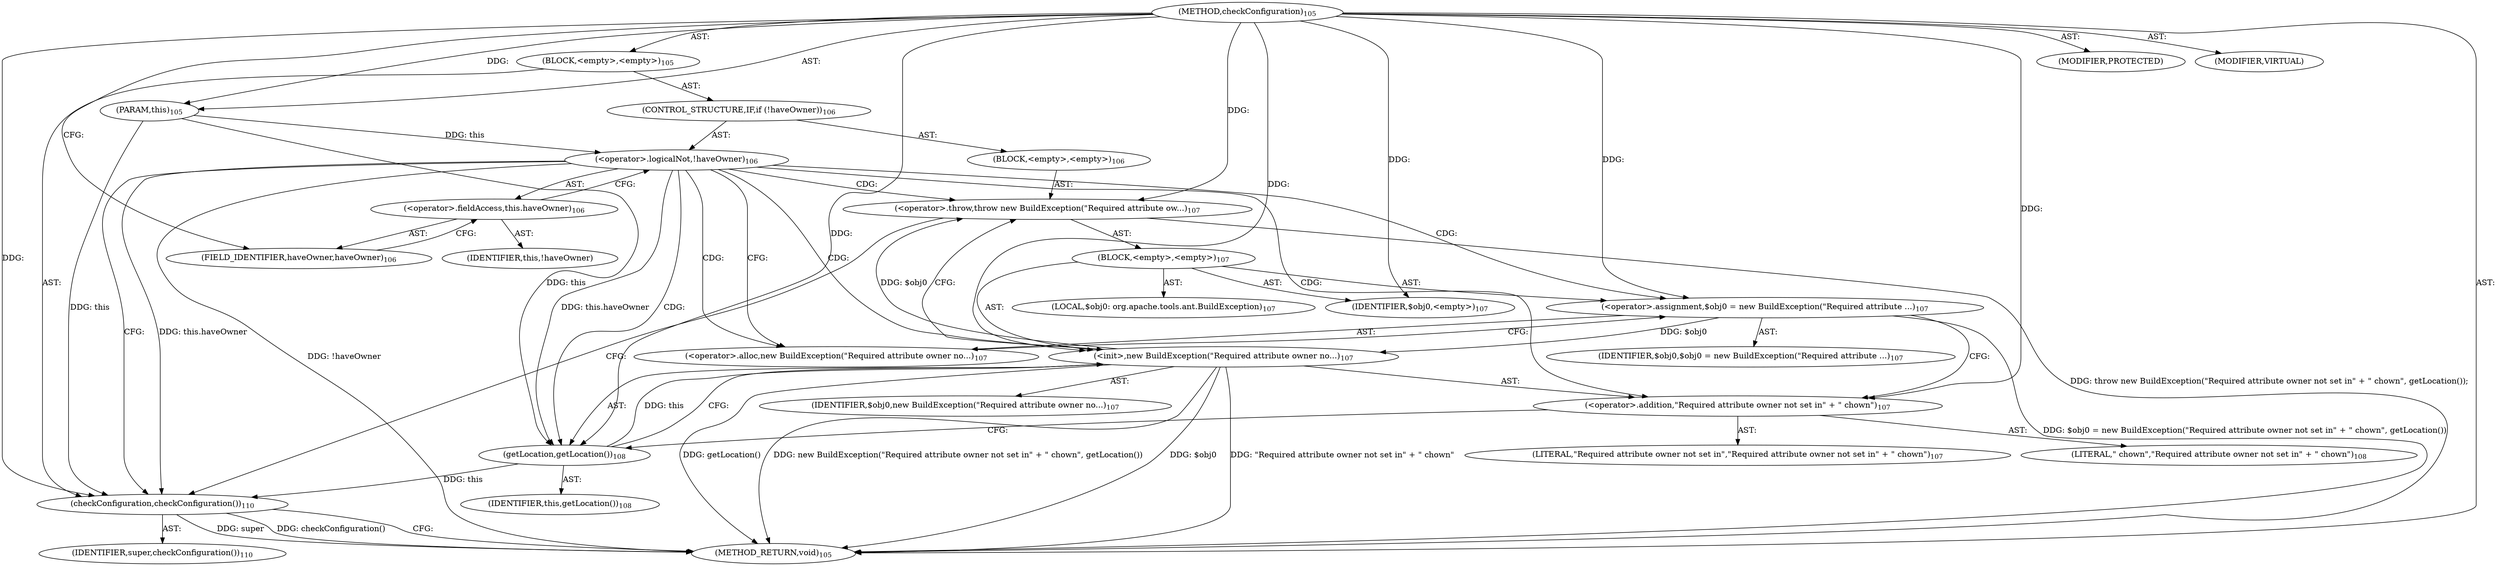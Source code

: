 digraph "checkConfiguration" {  
"111669149698" [label = <(METHOD,checkConfiguration)<SUB>105</SUB>> ]
"115964116993" [label = <(PARAM,this)<SUB>105</SUB>> ]
"25769803778" [label = <(BLOCK,&lt;empty&gt;,&lt;empty&gt;)<SUB>105</SUB>> ]
"47244640256" [label = <(CONTROL_STRUCTURE,IF,if (!haveOwner))<SUB>106</SUB>> ]
"30064771079" [label = <(&lt;operator&gt;.logicalNot,!haveOwner)<SUB>106</SUB>> ]
"30064771080" [label = <(&lt;operator&gt;.fieldAccess,this.haveOwner)<SUB>106</SUB>> ]
"68719476744" [label = <(IDENTIFIER,this,!haveOwner)> ]
"55834574850" [label = <(FIELD_IDENTIFIER,haveOwner,haveOwner)<SUB>106</SUB>> ]
"25769803779" [label = <(BLOCK,&lt;empty&gt;,&lt;empty&gt;)<SUB>106</SUB>> ]
"30064771081" [label = <(&lt;operator&gt;.throw,throw new BuildException(&quot;Required attribute ow...)<SUB>107</SUB>> ]
"25769803780" [label = <(BLOCK,&lt;empty&gt;,&lt;empty&gt;)<SUB>107</SUB>> ]
"94489280512" [label = <(LOCAL,$obj0: org.apache.tools.ant.BuildException)<SUB>107</SUB>> ]
"30064771082" [label = <(&lt;operator&gt;.assignment,$obj0 = new BuildException(&quot;Required attribute ...)<SUB>107</SUB>> ]
"68719476745" [label = <(IDENTIFIER,$obj0,$obj0 = new BuildException(&quot;Required attribute ...)<SUB>107</SUB>> ]
"30064771083" [label = <(&lt;operator&gt;.alloc,new BuildException(&quot;Required attribute owner no...)<SUB>107</SUB>> ]
"30064771084" [label = <(&lt;init&gt;,new BuildException(&quot;Required attribute owner no...)<SUB>107</SUB>> ]
"68719476746" [label = <(IDENTIFIER,$obj0,new BuildException(&quot;Required attribute owner no...)<SUB>107</SUB>> ]
"30064771085" [label = <(&lt;operator&gt;.addition,&quot;Required attribute owner not set in&quot; + &quot; chown&quot;)<SUB>107</SUB>> ]
"90194313219" [label = <(LITERAL,&quot;Required attribute owner not set in&quot;,&quot;Required attribute owner not set in&quot; + &quot; chown&quot;)<SUB>107</SUB>> ]
"90194313220" [label = <(LITERAL,&quot; chown&quot;,&quot;Required attribute owner not set in&quot; + &quot; chown&quot;)<SUB>108</SUB>> ]
"30064771086" [label = <(getLocation,getLocation())<SUB>108</SUB>> ]
"68719476737" [label = <(IDENTIFIER,this,getLocation())<SUB>108</SUB>> ]
"68719476747" [label = <(IDENTIFIER,$obj0,&lt;empty&gt;)<SUB>107</SUB>> ]
"30064771087" [label = <(checkConfiguration,checkConfiguration())<SUB>110</SUB>> ]
"68719476748" [label = <(IDENTIFIER,super,checkConfiguration())<SUB>110</SUB>> ]
"133143986181" [label = <(MODIFIER,PROTECTED)> ]
"133143986182" [label = <(MODIFIER,VIRTUAL)> ]
"128849018882" [label = <(METHOD_RETURN,void)<SUB>105</SUB>> ]
  "111669149698" -> "115964116993"  [ label = "AST: "] 
  "111669149698" -> "25769803778"  [ label = "AST: "] 
  "111669149698" -> "133143986181"  [ label = "AST: "] 
  "111669149698" -> "133143986182"  [ label = "AST: "] 
  "111669149698" -> "128849018882"  [ label = "AST: "] 
  "25769803778" -> "47244640256"  [ label = "AST: "] 
  "25769803778" -> "30064771087"  [ label = "AST: "] 
  "47244640256" -> "30064771079"  [ label = "AST: "] 
  "47244640256" -> "25769803779"  [ label = "AST: "] 
  "30064771079" -> "30064771080"  [ label = "AST: "] 
  "30064771080" -> "68719476744"  [ label = "AST: "] 
  "30064771080" -> "55834574850"  [ label = "AST: "] 
  "25769803779" -> "30064771081"  [ label = "AST: "] 
  "30064771081" -> "25769803780"  [ label = "AST: "] 
  "25769803780" -> "94489280512"  [ label = "AST: "] 
  "25769803780" -> "30064771082"  [ label = "AST: "] 
  "25769803780" -> "30064771084"  [ label = "AST: "] 
  "25769803780" -> "68719476747"  [ label = "AST: "] 
  "30064771082" -> "68719476745"  [ label = "AST: "] 
  "30064771082" -> "30064771083"  [ label = "AST: "] 
  "30064771084" -> "68719476746"  [ label = "AST: "] 
  "30064771084" -> "30064771085"  [ label = "AST: "] 
  "30064771084" -> "30064771086"  [ label = "AST: "] 
  "30064771085" -> "90194313219"  [ label = "AST: "] 
  "30064771085" -> "90194313220"  [ label = "AST: "] 
  "30064771086" -> "68719476737"  [ label = "AST: "] 
  "30064771087" -> "68719476748"  [ label = "AST: "] 
  "30064771087" -> "128849018882"  [ label = "CFG: "] 
  "30064771079" -> "30064771083"  [ label = "CFG: "] 
  "30064771079" -> "30064771087"  [ label = "CFG: "] 
  "30064771080" -> "30064771079"  [ label = "CFG: "] 
  "30064771081" -> "30064771087"  [ label = "CFG: "] 
  "55834574850" -> "30064771080"  [ label = "CFG: "] 
  "30064771082" -> "30064771085"  [ label = "CFG: "] 
  "30064771084" -> "30064771081"  [ label = "CFG: "] 
  "30064771083" -> "30064771082"  [ label = "CFG: "] 
  "30064771085" -> "30064771086"  [ label = "CFG: "] 
  "30064771086" -> "30064771084"  [ label = "CFG: "] 
  "111669149698" -> "55834574850"  [ label = "CFG: "] 
  "30064771079" -> "128849018882"  [ label = "DDG: !haveOwner"] 
  "30064771082" -> "128849018882"  [ label = "DDG: $obj0 = new BuildException(&quot;Required attribute owner not set in&quot; + &quot; chown&quot;, getLocation())"] 
  "30064771084" -> "128849018882"  [ label = "DDG: $obj0"] 
  "30064771084" -> "128849018882"  [ label = "DDG: &quot;Required attribute owner not set in&quot; + &quot; chown&quot;"] 
  "30064771084" -> "128849018882"  [ label = "DDG: getLocation()"] 
  "30064771084" -> "128849018882"  [ label = "DDG: new BuildException(&quot;Required attribute owner not set in&quot; + &quot; chown&quot;, getLocation())"] 
  "30064771081" -> "128849018882"  [ label = "DDG: throw new BuildException(&quot;Required attribute owner not set in&quot; + &quot; chown&quot;, getLocation());"] 
  "30064771087" -> "128849018882"  [ label = "DDG: super"] 
  "30064771087" -> "128849018882"  [ label = "DDG: checkConfiguration()"] 
  "111669149698" -> "115964116993"  [ label = "DDG: "] 
  "115964116993" -> "30064771087"  [ label = "DDG: this"] 
  "30064771079" -> "30064771087"  [ label = "DDG: this.haveOwner"] 
  "30064771086" -> "30064771087"  [ label = "DDG: this"] 
  "111669149698" -> "30064771087"  [ label = "DDG: "] 
  "115964116993" -> "30064771079"  [ label = "DDG: this"] 
  "30064771084" -> "30064771081"  [ label = "DDG: $obj0"] 
  "111669149698" -> "30064771081"  [ label = "DDG: "] 
  "111669149698" -> "30064771082"  [ label = "DDG: "] 
  "111669149698" -> "68719476747"  [ label = "DDG: "] 
  "30064771082" -> "30064771084"  [ label = "DDG: $obj0"] 
  "111669149698" -> "30064771084"  [ label = "DDG: "] 
  "30064771086" -> "30064771084"  [ label = "DDG: this"] 
  "111669149698" -> "30064771085"  [ label = "DDG: "] 
  "115964116993" -> "30064771086"  [ label = "DDG: this"] 
  "30064771079" -> "30064771086"  [ label = "DDG: this.haveOwner"] 
  "111669149698" -> "30064771086"  [ label = "DDG: "] 
  "30064771079" -> "30064771085"  [ label = "CDG: "] 
  "30064771079" -> "30064771086"  [ label = "CDG: "] 
  "30064771079" -> "30064771083"  [ label = "CDG: "] 
  "30064771079" -> "30064771084"  [ label = "CDG: "] 
  "30064771079" -> "30064771081"  [ label = "CDG: "] 
  "30064771079" -> "30064771082"  [ label = "CDG: "] 
}
